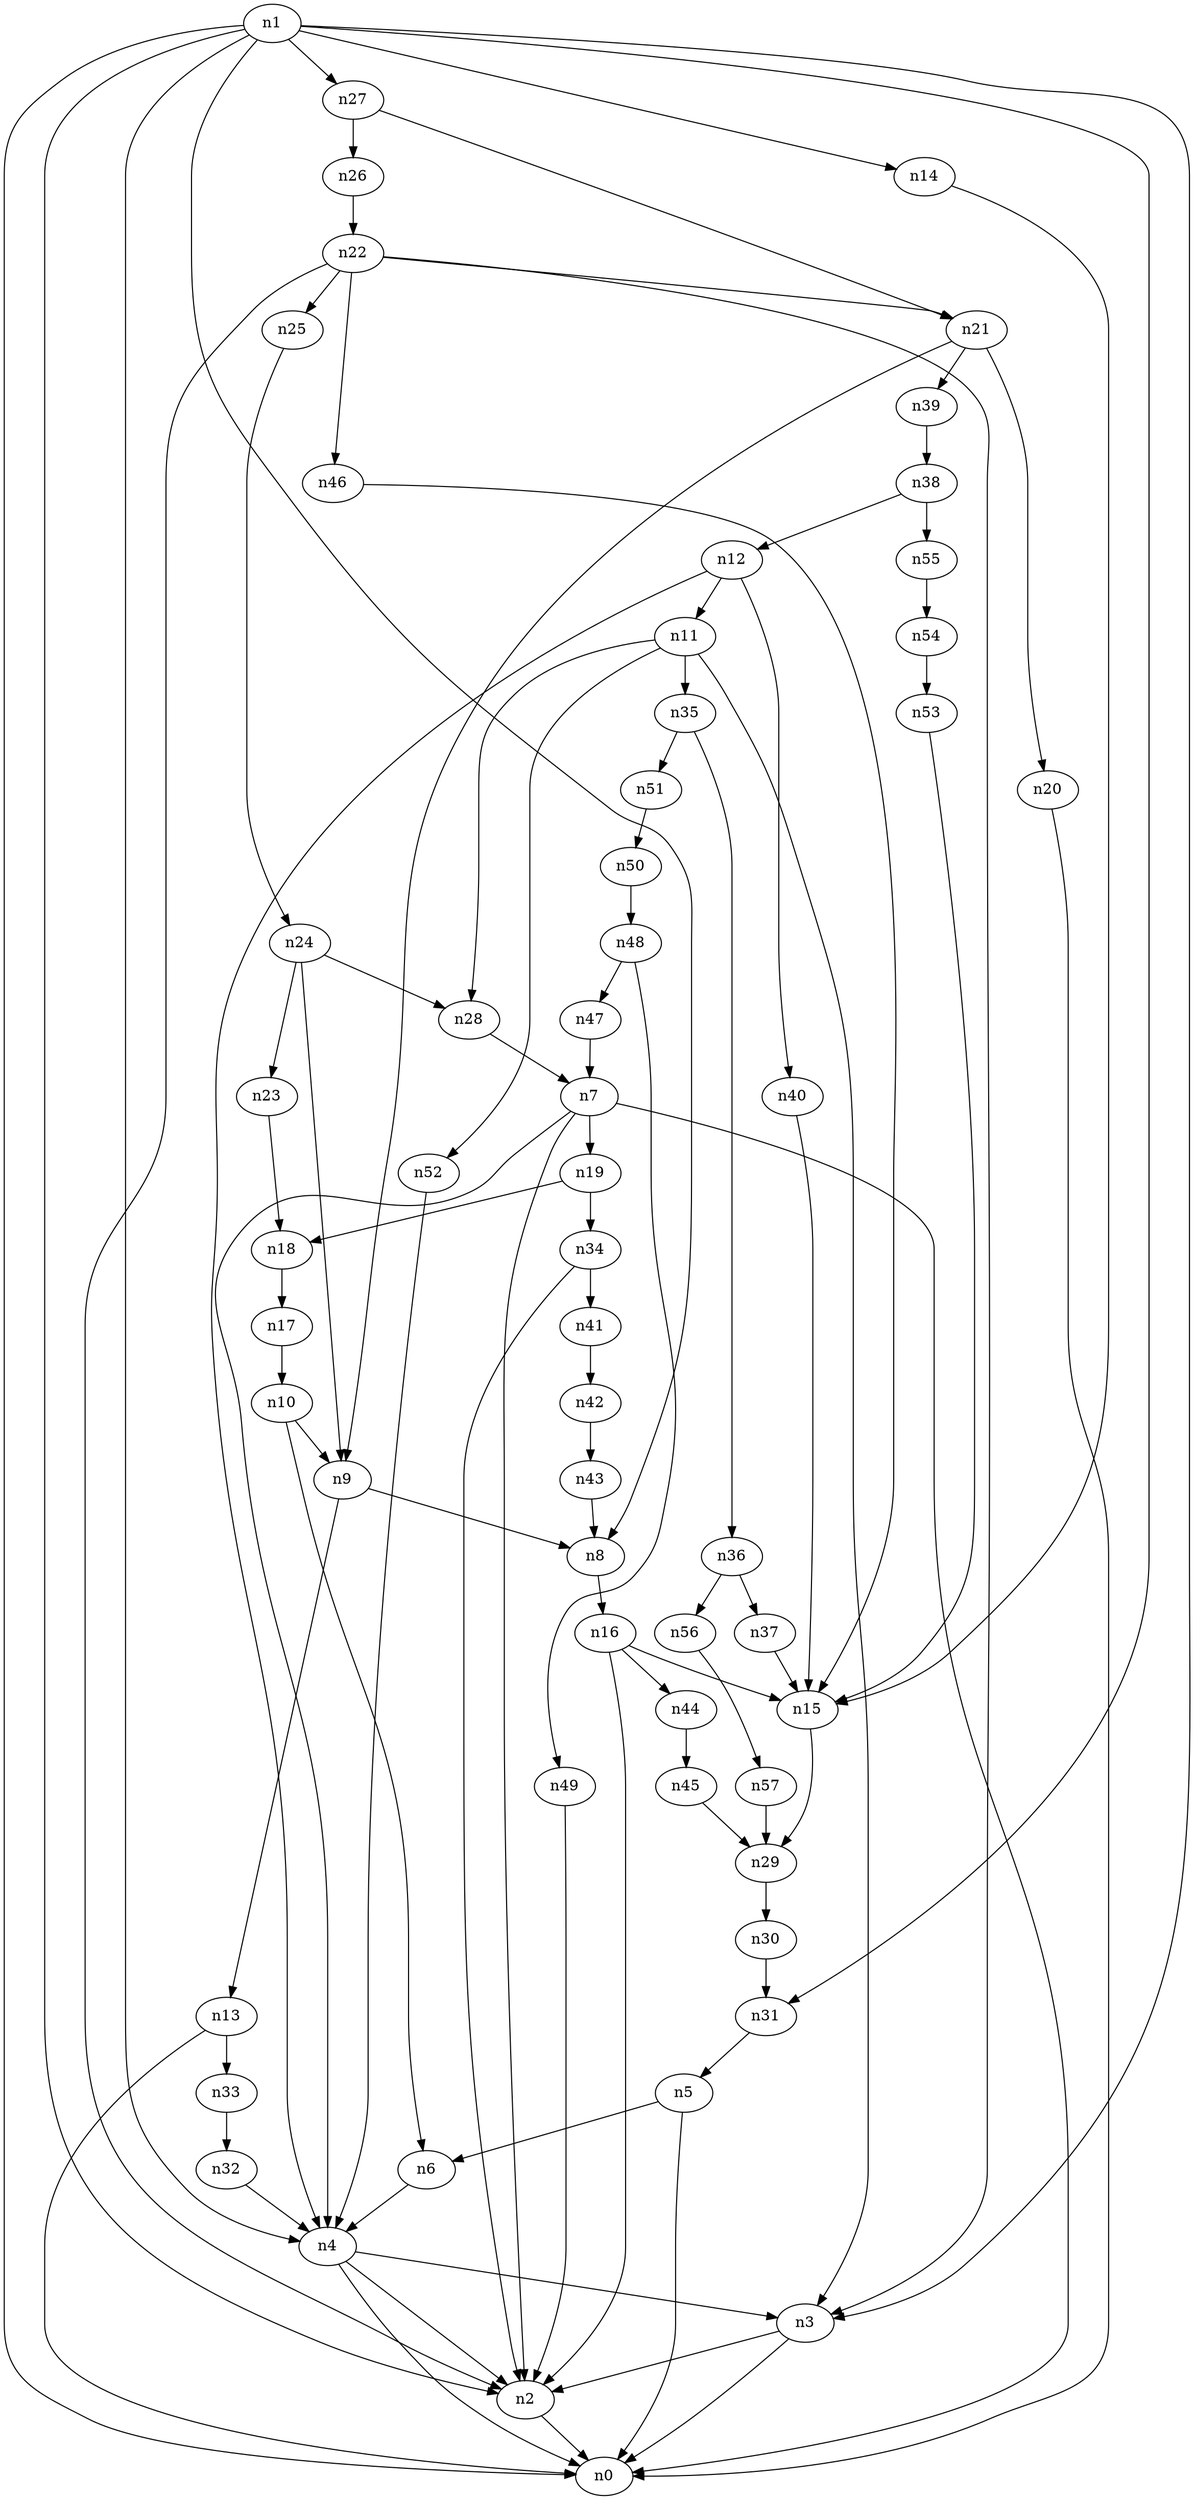 digraph G {
	n1 -> n0	 [_graphml_id=e0];
	n1 -> n2	 [_graphml_id=e1];
	n1 -> n3	 [_graphml_id=e6];
	n1 -> n4	 [_graphml_id=e9];
	n1 -> n8	 [_graphml_id=e15];
	n1 -> n14	 [_graphml_id=e25];
	n1 -> n27	 [_graphml_id=e45];
	n1 -> n31	 [_graphml_id=e68];
	n2 -> n0	 [_graphml_id=e5];
	n3 -> n0	 [_graphml_id=e8];
	n3 -> n2	 [_graphml_id=e2];
	n4 -> n0	 [_graphml_id=e4];
	n4 -> n2	 [_graphml_id=e7];
	n4 -> n3	 [_graphml_id=e3];
	n5 -> n0	 [_graphml_id=e10];
	n5 -> n6	 [_graphml_id=e11];
	n6 -> n4	 [_graphml_id=e12];
	n7 -> n0	 [_graphml_id=e14];
	n7 -> n2	 [_graphml_id=e24];
	n7 -> n4	 [_graphml_id=e13];
	n7 -> n19	 [_graphml_id=e32];
	n8 -> n16	 [_graphml_id=e28];
	n9 -> n8	 [_graphml_id=e16];
	n9 -> n13	 [_graphml_id=e23];
	n10 -> n6	 [_graphml_id=e18];
	n10 -> n9	 [_graphml_id=e17];
	n11 -> n3	 [_graphml_id=e19];
	n11 -> n28	 [_graphml_id=e46];
	n11 -> n35	 [_graphml_id=e59];
	n11 -> n52	 [_graphml_id=e86];
	n12 -> n4	 [_graphml_id=e21];
	n12 -> n11	 [_graphml_id=e20];
	n12 -> n40	 [_graphml_id=e67];
	n13 -> n0	 [_graphml_id=e22];
	n13 -> n33	 [_graphml_id=e55];
	n14 -> n15	 [_graphml_id=e26];
	n15 -> n29	 [_graphml_id=e49];
	n16 -> n2	 [_graphml_id=e38];
	n16 -> n15	 [_graphml_id=e27];
	n16 -> n44	 [_graphml_id=e73];
	n17 -> n10	 [_graphml_id=e29];
	n18 -> n17	 [_graphml_id=e30];
	n19 -> n18	 [_graphml_id=e31];
	n19 -> n34	 [_graphml_id=e56];
	n20 -> n0	 [_graphml_id=e33];
	n21 -> n9	 [_graphml_id=e35];
	n21 -> n20	 [_graphml_id=e34];
	n21 -> n39	 [_graphml_id=e65];
	n22 -> n2	 [_graphml_id=e37];
	n22 -> n3	 [_graphml_id=e36];
	n22 -> n21	 [_graphml_id=e78];
	n22 -> n25	 [_graphml_id=e42];
	n22 -> n46	 [_graphml_id=e77];
	n23 -> n18	 [_graphml_id=e39];
	n24 -> n9	 [_graphml_id=e58];
	n24 -> n23	 [_graphml_id=e40];
	n24 -> n28	 [_graphml_id=e47];
	n25 -> n24	 [_graphml_id=e41];
	n26 -> n22	 [_graphml_id=e43];
	n27 -> n21	 [_graphml_id=e88];
	n27 -> n26	 [_graphml_id=e44];
	n28 -> n7	 [_graphml_id=e48];
	n29 -> n30	 [_graphml_id=e50];
	n30 -> n31	 [_graphml_id=e51];
	n31 -> n5	 [_graphml_id=e52];
	n32 -> n4	 [_graphml_id=e53];
	n33 -> n32	 [_graphml_id=e54];
	n34 -> n2	 [_graphml_id=e57];
	n34 -> n41	 [_graphml_id=e69];
	n35 -> n36	 [_graphml_id=e60];
	n35 -> n51	 [_graphml_id=e85];
	n36 -> n37	 [_graphml_id=e61];
	n36 -> n56	 [_graphml_id=e93];
	n37 -> n15	 [_graphml_id=e62];
	n38 -> n12	 [_graphml_id=e63];
	n38 -> n55	 [_graphml_id=e92];
	n39 -> n38	 [_graphml_id=e64];
	n40 -> n15	 [_graphml_id=e66];
	n41 -> n42	 [_graphml_id=e70];
	n42 -> n43	 [_graphml_id=e71];
	n43 -> n8	 [_graphml_id=e72];
	n44 -> n45	 [_graphml_id=e74];
	n45 -> n29	 [_graphml_id=e75];
	n46 -> n15	 [_graphml_id=e76];
	n47 -> n7	 [_graphml_id=e79];
	n48 -> n47	 [_graphml_id=e80];
	n48 -> n49	 [_graphml_id=e81];
	n49 -> n2	 [_graphml_id=e82];
	n50 -> n48	 [_graphml_id=e83];
	n51 -> n50	 [_graphml_id=e84];
	n52 -> n4	 [_graphml_id=e87];
	n53 -> n15	 [_graphml_id=e89];
	n54 -> n53	 [_graphml_id=e90];
	n55 -> n54	 [_graphml_id=e91];
	n56 -> n57	 [_graphml_id=e94];
	n57 -> n29	 [_graphml_id=e95];
}
